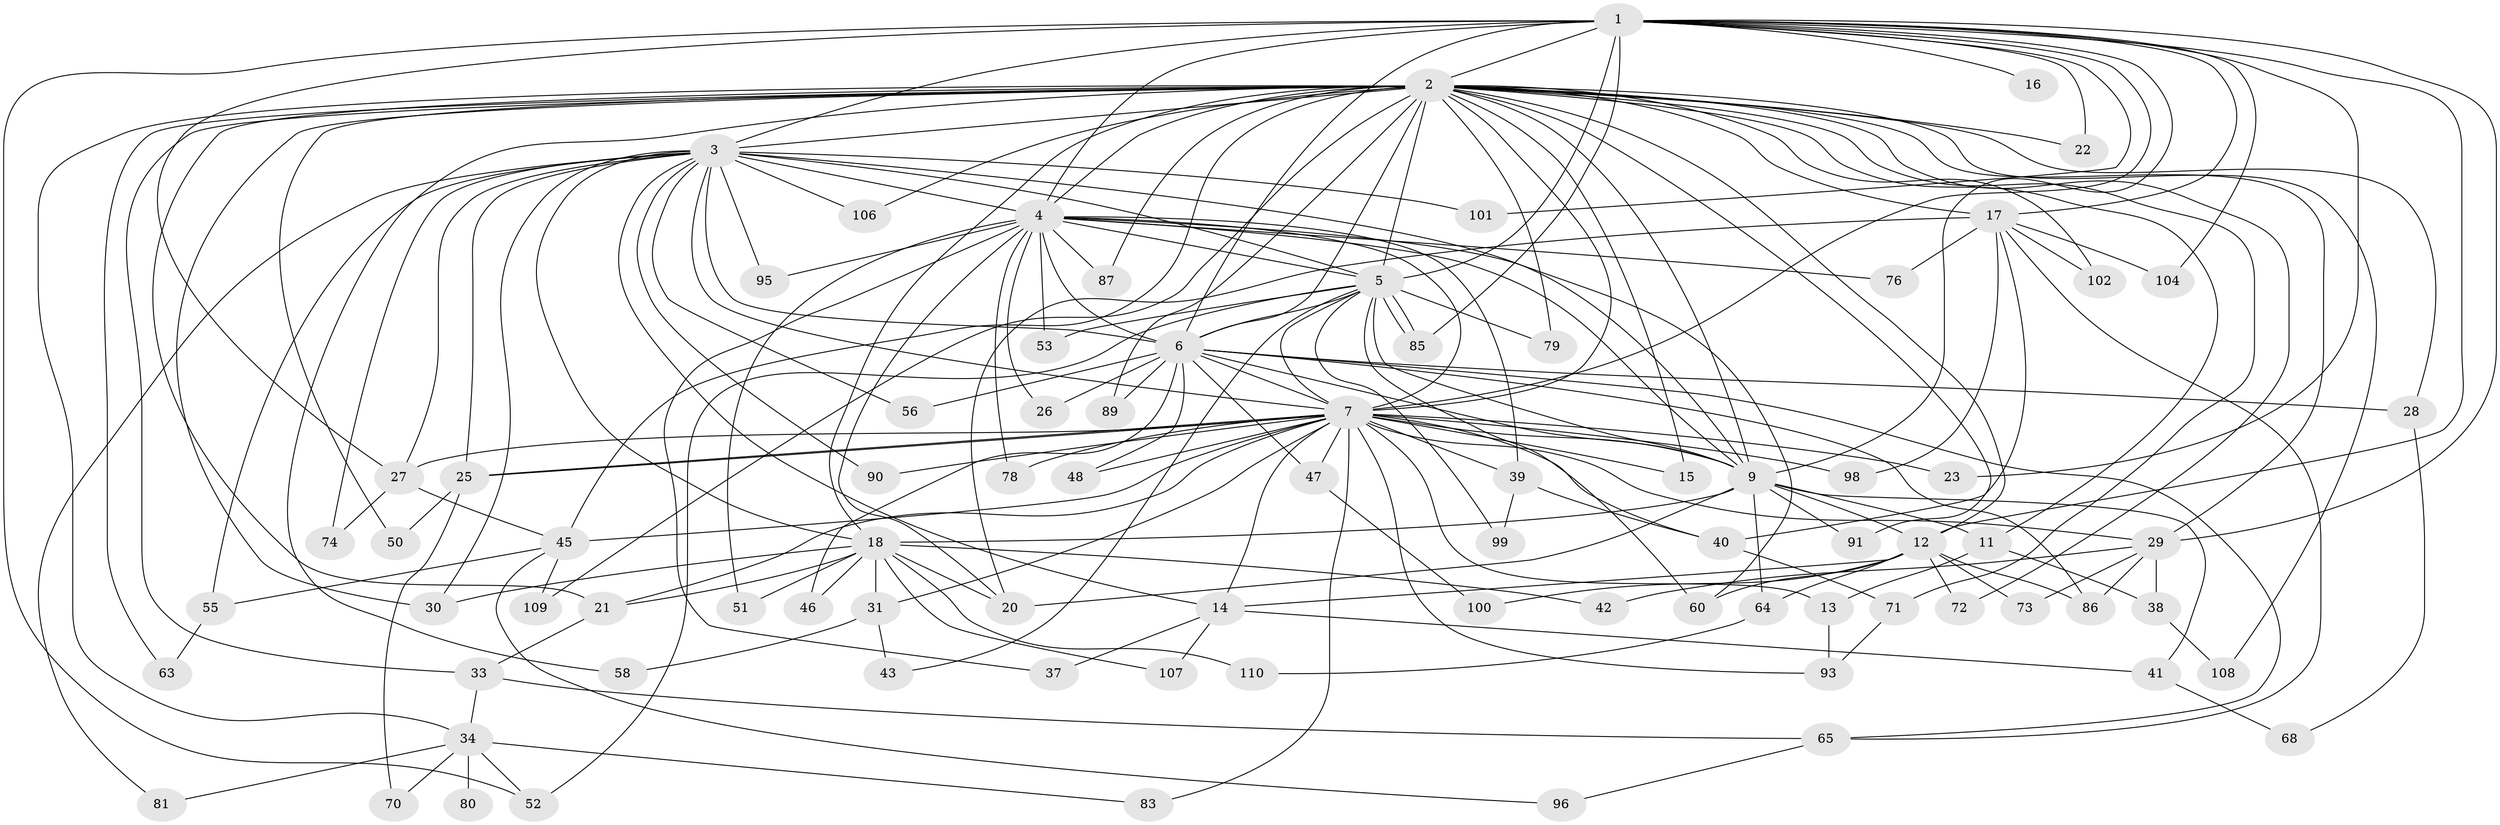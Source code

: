 // original degree distribution, {12: 0.018018018018018018, 24: 0.009009009009009009, 22: 0.018018018018018018, 19: 0.018018018018018018, 18: 0.018018018018018018, 31: 0.009009009009009009, 17: 0.009009009009009009, 4: 0.09009009009009009, 5: 0.05405405405405406, 3: 0.1981981981981982, 2: 0.5225225225225225, 7: 0.036036036036036036}
// Generated by graph-tools (version 1.1) at 2025/41/03/06/25 10:41:43]
// undirected, 83 vertices, 194 edges
graph export_dot {
graph [start="1"]
  node [color=gray90,style=filled];
  1 [super="+8"];
  2 [super="+10"];
  3 [super="+32"];
  4 [super="+19"];
  5 [super="+92"];
  6 [super="+36"];
  7 [super="+111"];
  9 [super="+54"];
  11;
  12 [super="+44"];
  13 [super="+105"];
  14 [super="+103"];
  15;
  16;
  17 [super="+77"];
  18 [super="+24"];
  20 [super="+49"];
  21 [super="+97"];
  22;
  23;
  25 [super="+84"];
  26;
  27 [super="+35"];
  28;
  29 [super="+59"];
  30 [super="+69"];
  31 [super="+57"];
  33 [super="+61"];
  34 [super="+66"];
  37;
  38;
  39 [super="+82"];
  40;
  41;
  42;
  43;
  45 [super="+62"];
  46;
  47;
  48;
  50;
  51;
  52;
  53;
  55;
  56;
  58;
  60 [super="+67"];
  63;
  64;
  65 [super="+75"];
  68;
  70;
  71;
  72;
  73;
  74;
  76;
  78;
  79;
  80;
  81;
  83;
  85 [super="+94"];
  86 [super="+88"];
  87;
  89;
  90;
  91;
  93;
  95;
  96;
  98;
  99;
  100;
  101;
  102;
  104;
  106;
  107;
  108;
  109;
  110;
  1 -- 2 [weight=4];
  1 -- 3 [weight=2];
  1 -- 4 [weight=3];
  1 -- 5 [weight=2];
  1 -- 6 [weight=2];
  1 -- 7 [weight=2];
  1 -- 9 [weight=2];
  1 -- 16 [weight=2];
  1 -- 101;
  1 -- 12;
  1 -- 17;
  1 -- 22;
  1 -- 23;
  1 -- 27;
  1 -- 29;
  1 -- 104;
  1 -- 52;
  1 -- 85;
  2 -- 3 [weight=3];
  2 -- 4 [weight=2];
  2 -- 5 [weight=2];
  2 -- 6 [weight=2];
  2 -- 7 [weight=2];
  2 -- 9 [weight=2];
  2 -- 11;
  2 -- 15;
  2 -- 28;
  2 -- 45;
  2 -- 50;
  2 -- 58;
  2 -- 63;
  2 -- 87;
  2 -- 89;
  2 -- 102;
  2 -- 106;
  2 -- 71;
  2 -- 72;
  2 -- 79;
  2 -- 17;
  2 -- 18;
  2 -- 21;
  2 -- 22;
  2 -- 91;
  2 -- 33;
  2 -- 34;
  2 -- 108;
  2 -- 109;
  2 -- 12;
  2 -- 30;
  2 -- 29;
  3 -- 4;
  3 -- 5;
  3 -- 6 [weight=2];
  3 -- 7;
  3 -- 9;
  3 -- 14;
  3 -- 30;
  3 -- 55;
  3 -- 74;
  3 -- 81;
  3 -- 90;
  3 -- 95;
  3 -- 101;
  3 -- 106;
  3 -- 56;
  3 -- 18;
  3 -- 25;
  3 -- 27;
  4 -- 5;
  4 -- 6;
  4 -- 7 [weight=2];
  4 -- 9;
  4 -- 20;
  4 -- 26;
  4 -- 37;
  4 -- 51;
  4 -- 76;
  4 -- 78;
  4 -- 95;
  4 -- 53;
  4 -- 39;
  4 -- 87;
  4 -- 60;
  5 -- 6 [weight=2];
  5 -- 7;
  5 -- 9;
  5 -- 43;
  5 -- 52;
  5 -- 53;
  5 -- 60;
  5 -- 79;
  5 -- 85;
  5 -- 85;
  5 -- 99;
  6 -- 7;
  6 -- 9;
  6 -- 26;
  6 -- 28;
  6 -- 46;
  6 -- 47;
  6 -- 56;
  6 -- 86;
  6 -- 89;
  6 -- 48;
  6 -- 65;
  7 -- 9 [weight=2];
  7 -- 13;
  7 -- 15;
  7 -- 21;
  7 -- 23;
  7 -- 25;
  7 -- 25;
  7 -- 27;
  7 -- 29;
  7 -- 31;
  7 -- 39;
  7 -- 40;
  7 -- 45;
  7 -- 47;
  7 -- 48;
  7 -- 78;
  7 -- 83;
  7 -- 90;
  7 -- 93;
  7 -- 98;
  7 -- 14;
  9 -- 11;
  9 -- 12;
  9 -- 18;
  9 -- 41;
  9 -- 64;
  9 -- 91;
  9 -- 20;
  11 -- 13;
  11 -- 38;
  12 -- 14;
  12 -- 64;
  12 -- 100;
  12 -- 86;
  12 -- 72;
  12 -- 73;
  12 -- 60;
  13 -- 93;
  14 -- 37;
  14 -- 41;
  14 -- 107;
  17 -- 40;
  17 -- 65;
  17 -- 76;
  17 -- 98;
  17 -- 104;
  17 -- 20;
  17 -- 102;
  18 -- 20;
  18 -- 31 [weight=2];
  18 -- 42;
  18 -- 46;
  18 -- 51;
  18 -- 107;
  18 -- 110;
  18 -- 30;
  18 -- 21;
  21 -- 33;
  25 -- 50;
  25 -- 70;
  27 -- 45;
  27 -- 74;
  28 -- 68;
  29 -- 38;
  29 -- 42;
  29 -- 73;
  29 -- 86;
  31 -- 43;
  31 -- 58;
  33 -- 65;
  33 -- 34;
  34 -- 80 [weight=2];
  34 -- 81;
  34 -- 83;
  34 -- 52;
  34 -- 70;
  38 -- 108;
  39 -- 40;
  39 -- 99;
  40 -- 71;
  41 -- 68;
  45 -- 55;
  45 -- 96;
  45 -- 109;
  47 -- 100;
  55 -- 63;
  64 -- 110;
  65 -- 96;
  71 -- 93;
}

